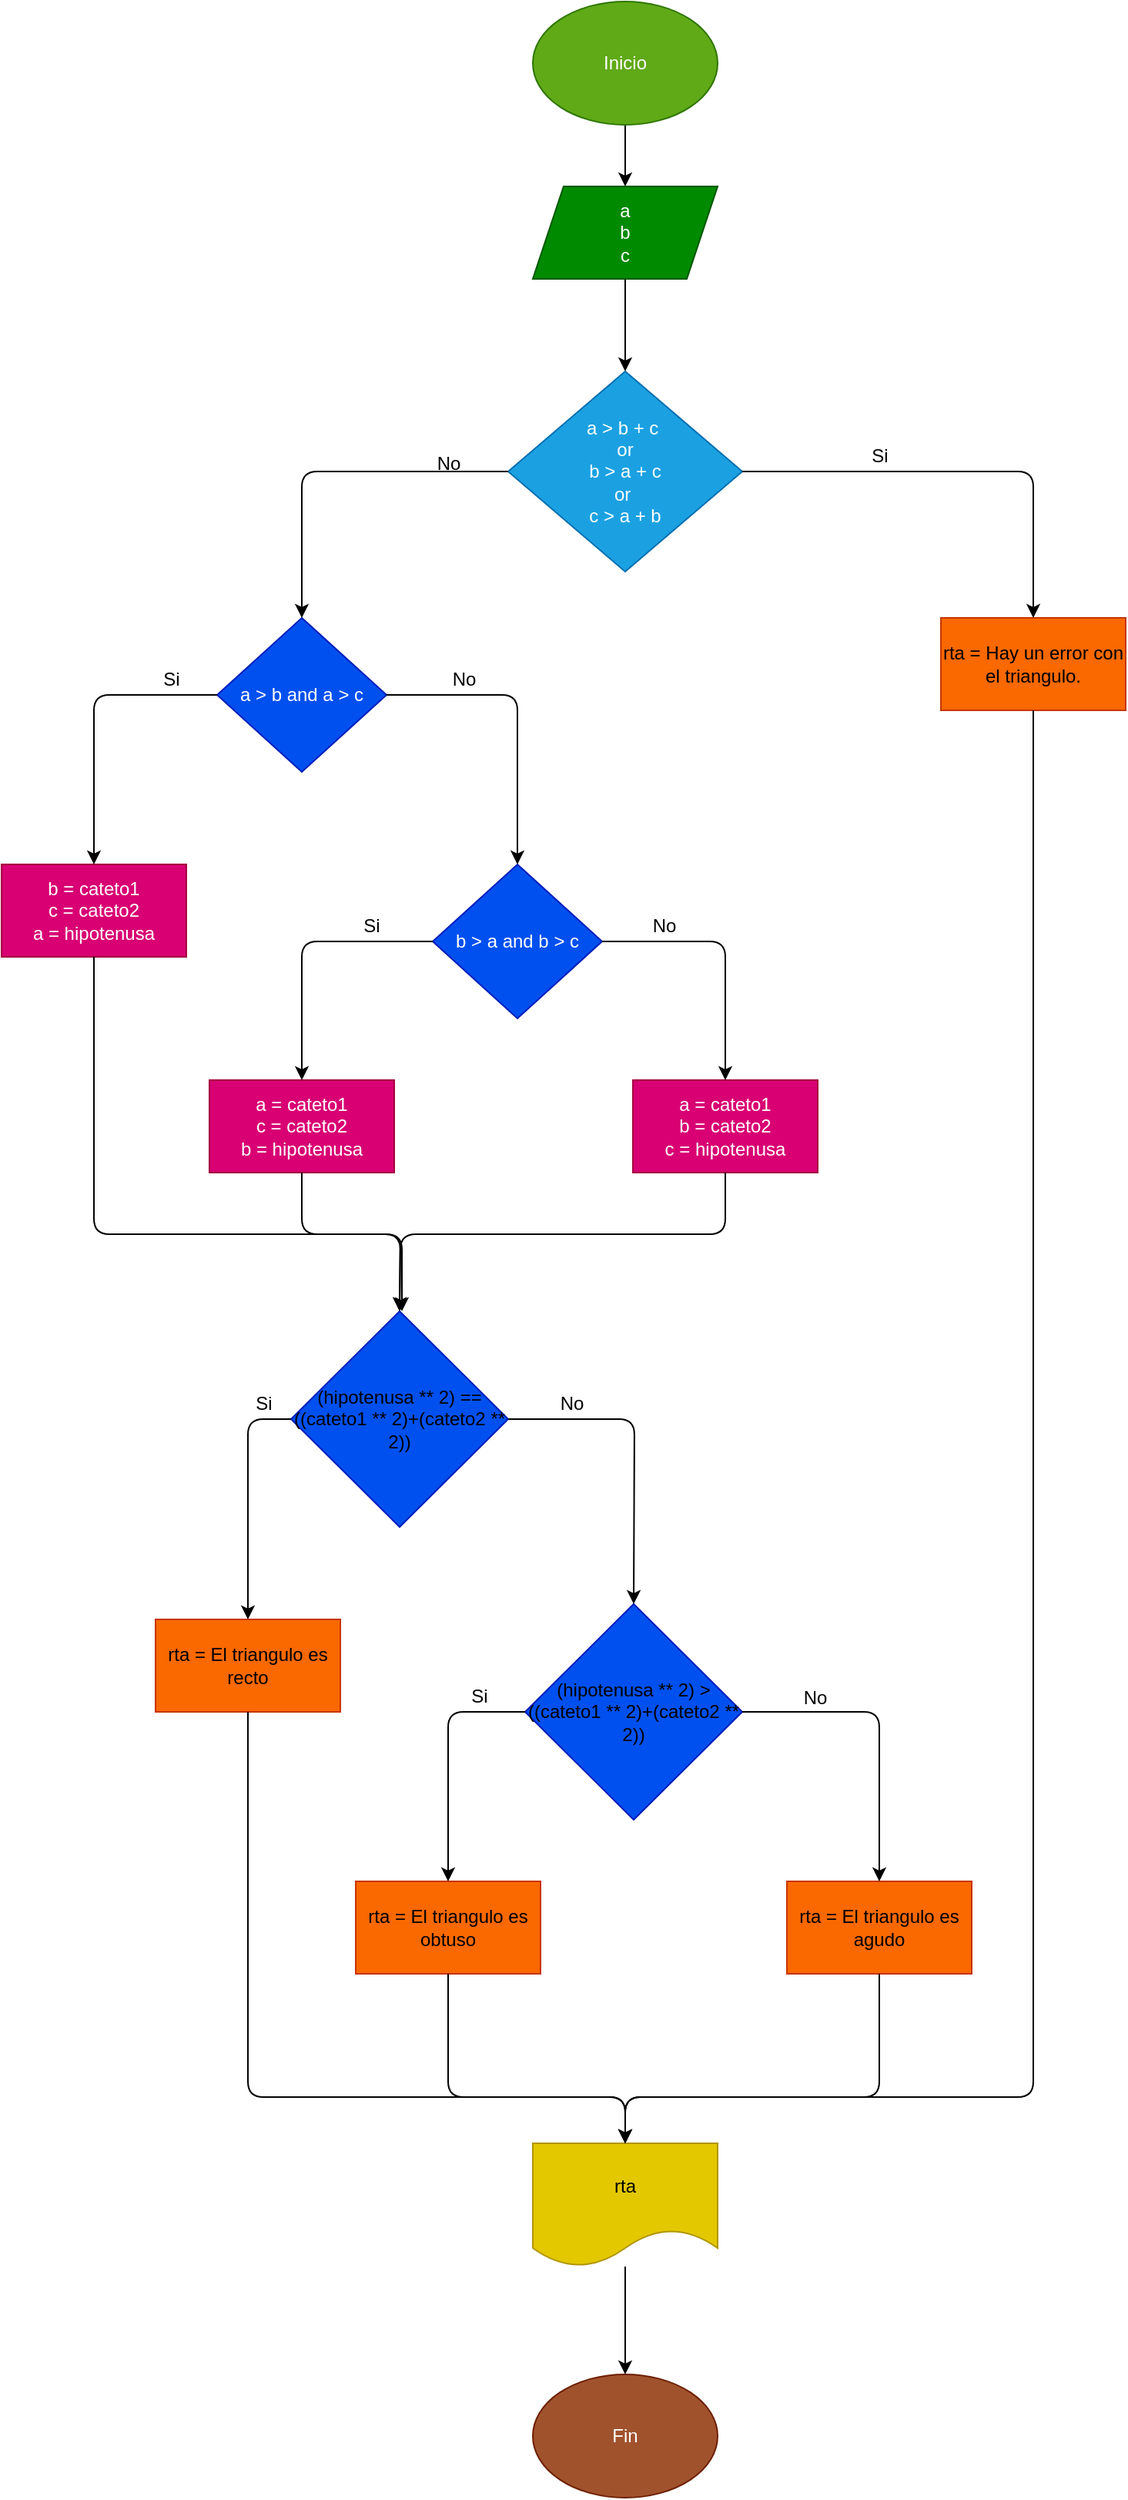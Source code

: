 <mxfile>
    <diagram id="dJqdhGn4pqWfd-K8geJk" name="Page-1">
        <mxGraphModel dx="1047" dy="776" grid="1" gridSize="10" guides="1" tooltips="1" connect="1" arrows="1" fold="1" page="1" pageScale="1" pageWidth="850" pageHeight="1100" math="0" shadow="0">
            <root>
                <mxCell id="0"/>
                <mxCell id="1" parent="0"/>
                <mxCell id="21" value="" style="edgeStyle=none;html=1;" edge="1" parent="1" source="2" target="3">
                    <mxGeometry relative="1" as="geometry"/>
                </mxCell>
                <mxCell id="2" value="Inicio" style="ellipse;whiteSpace=wrap;html=1;fillColor=#60a917;fontColor=#ffffff;strokeColor=#2D7600;" vertex="1" parent="1">
                    <mxGeometry x="365" width="120" height="80" as="geometry"/>
                </mxCell>
                <mxCell id="22" value="" style="edgeStyle=none;html=1;" edge="1" parent="1" source="3" target="4">
                    <mxGeometry relative="1" as="geometry"/>
                </mxCell>
                <mxCell id="3" value="a&lt;br&gt;b&lt;br&gt;c" style="shape=parallelogram;perimeter=parallelogramPerimeter;whiteSpace=wrap;html=1;fixedSize=1;fillColor=#008a00;fontColor=#ffffff;strokeColor=#005700;" vertex="1" parent="1">
                    <mxGeometry x="365" y="120" width="120" height="60" as="geometry"/>
                </mxCell>
                <mxCell id="4" value="a &amp;gt; b + c&amp;nbsp;&lt;br&gt;or&lt;br&gt;b &amp;gt; a + c&lt;br&gt;or&amp;nbsp;&lt;br&gt;c &amp;gt; a + b" style="rhombus;whiteSpace=wrap;html=1;fillColor=#1ba1e2;fontColor=#ffffff;strokeColor=#006EAF;" vertex="1" parent="1">
                    <mxGeometry x="349" y="240" width="152" height="130" as="geometry"/>
                </mxCell>
                <mxCell id="5" value="rta = Hay un error con el triangulo." style="rounded=0;whiteSpace=wrap;html=1;fillColor=#fa6800;fontColor=#000000;strokeColor=#C73500;" vertex="1" parent="1">
                    <mxGeometry x="630" y="400" width="120" height="60" as="geometry"/>
                </mxCell>
                <mxCell id="6" value="a &amp;gt; b and a &amp;gt; c" style="rhombus;whiteSpace=wrap;html=1;fillColor=#0050ef;fontColor=#ffffff;strokeColor=#001DBC;" vertex="1" parent="1">
                    <mxGeometry x="160" y="400" width="110" height="100" as="geometry"/>
                </mxCell>
                <mxCell id="7" value="b = cateto1&lt;br&gt;c = cateto2&lt;br&gt;a = hipotenusa" style="rounded=0;whiteSpace=wrap;html=1;fillColor=#d80073;fontColor=#ffffff;strokeColor=#A50040;" vertex="1" parent="1">
                    <mxGeometry x="20" y="560" width="120" height="60" as="geometry"/>
                </mxCell>
                <mxCell id="8" value="b &amp;gt; a and b &amp;gt; c" style="rhombus;whiteSpace=wrap;html=1;fillColor=#0050ef;fontColor=#ffffff;strokeColor=#001DBC;" vertex="1" parent="1">
                    <mxGeometry x="300" y="560" width="110" height="100" as="geometry"/>
                </mxCell>
                <mxCell id="9" value="a = cateto1&lt;br&gt;c = cateto2&lt;br&gt;b = hipotenusa" style="rounded=0;whiteSpace=wrap;html=1;fillColor=#d80073;fontColor=#ffffff;strokeColor=#A50040;" vertex="1" parent="1">
                    <mxGeometry x="155" y="700" width="120" height="60" as="geometry"/>
                </mxCell>
                <mxCell id="11" value="a = cateto1&lt;br&gt;b = cateto2&lt;br&gt;c = hipotenusa" style="rounded=0;whiteSpace=wrap;html=1;fillColor=#d80073;fontColor=#ffffff;strokeColor=#A50040;" vertex="1" parent="1">
                    <mxGeometry x="430" y="700" width="120" height="60" as="geometry"/>
                </mxCell>
                <mxCell id="13" value="(hipotenusa ** 2) == ((cateto1 ** 2)+(cateto2 ** 2))" style="rhombus;whiteSpace=wrap;html=1;fillColor=#0050ef;strokeColor=#001DBC;" vertex="1" parent="1">
                    <mxGeometry x="208" y="850" width="141" height="140" as="geometry"/>
                </mxCell>
                <mxCell id="14" value="rta = El triangulo es recto" style="rounded=0;whiteSpace=wrap;html=1;fillColor=#fa6800;fontColor=#000000;strokeColor=#C73500;" vertex="1" parent="1">
                    <mxGeometry x="120" y="1050" width="120" height="60" as="geometry"/>
                </mxCell>
                <mxCell id="16" value="(hipotenusa ** 2) &gt; ((cateto1 ** 2)+(cateto2 ** 2))" style="rhombus;whiteSpace=wrap;html=1;fillColor=#0050ef;strokeColor=#001DBC;" vertex="1" parent="1">
                    <mxGeometry x="360" y="1040" width="141" height="140" as="geometry"/>
                </mxCell>
                <mxCell id="17" value="rta = El triangulo es agudo" style="rounded=0;whiteSpace=wrap;html=1;fillColor=#fa6800;fontColor=#000000;strokeColor=#C73500;" vertex="1" parent="1">
                    <mxGeometry x="530" y="1220" width="120" height="60" as="geometry"/>
                </mxCell>
                <mxCell id="18" value="rta = El triangulo es obtuso" style="rounded=0;whiteSpace=wrap;html=1;fillColor=#fa6800;fontColor=#000000;strokeColor=#C73500;" vertex="1" parent="1">
                    <mxGeometry x="250" y="1220" width="120" height="60" as="geometry"/>
                </mxCell>
                <mxCell id="40" value="" style="edgeStyle=none;html=1;" edge="1" parent="1" source="19" target="20">
                    <mxGeometry relative="1" as="geometry"/>
                </mxCell>
                <mxCell id="19" value="rta" style="shape=document;whiteSpace=wrap;html=1;boundedLbl=1;fillColor=#e3c800;fontColor=#000000;strokeColor=#B09500;" vertex="1" parent="1">
                    <mxGeometry x="365" y="1390" width="120" height="80" as="geometry"/>
                </mxCell>
                <mxCell id="20" value="Fin" style="ellipse;whiteSpace=wrap;html=1;fillColor=#a0522d;fontColor=#ffffff;strokeColor=#6D1F00;" vertex="1" parent="1">
                    <mxGeometry x="365" y="1540" width="120" height="80" as="geometry"/>
                </mxCell>
                <mxCell id="23" value="" style="endArrow=classic;html=1;exitX=0;exitY=0.5;exitDx=0;exitDy=0;entryX=0.5;entryY=0;entryDx=0;entryDy=0;" edge="1" parent="1" source="4" target="6">
                    <mxGeometry width="50" height="50" relative="1" as="geometry">
                        <mxPoint x="210" y="300" as="sourcePoint"/>
                        <mxPoint x="260" y="250" as="targetPoint"/>
                        <Array as="points">
                            <mxPoint x="215" y="305"/>
                        </Array>
                    </mxGeometry>
                </mxCell>
                <mxCell id="24" value="" style="endArrow=classic;html=1;exitX=1;exitY=0.5;exitDx=0;exitDy=0;entryX=0.5;entryY=0;entryDx=0;entryDy=0;" edge="1" parent="1" source="4" target="5">
                    <mxGeometry width="50" height="50" relative="1" as="geometry">
                        <mxPoint x="560" y="350" as="sourcePoint"/>
                        <mxPoint x="610" y="300" as="targetPoint"/>
                        <Array as="points">
                            <mxPoint x="690" y="305"/>
                        </Array>
                    </mxGeometry>
                </mxCell>
                <mxCell id="25" value="" style="endArrow=classic;html=1;exitX=0;exitY=0.5;exitDx=0;exitDy=0;entryX=0.5;entryY=0;entryDx=0;entryDy=0;" edge="1" parent="1" source="6" target="7">
                    <mxGeometry width="50" height="50" relative="1" as="geometry">
                        <mxPoint x="190" y="610" as="sourcePoint"/>
                        <mxPoint x="240" y="560" as="targetPoint"/>
                        <Array as="points">
                            <mxPoint x="80" y="450"/>
                        </Array>
                    </mxGeometry>
                </mxCell>
                <mxCell id="26" value="" style="endArrow=classic;html=1;exitX=1;exitY=0.5;exitDx=0;exitDy=0;entryX=0.5;entryY=0;entryDx=0;entryDy=0;" edge="1" parent="1" source="6" target="8">
                    <mxGeometry width="50" height="50" relative="1" as="geometry">
                        <mxPoint x="390" y="670" as="sourcePoint"/>
                        <mxPoint x="440" y="620" as="targetPoint"/>
                        <Array as="points">
                            <mxPoint x="355" y="450"/>
                        </Array>
                    </mxGeometry>
                </mxCell>
                <mxCell id="27" value="" style="endArrow=classic;html=1;exitX=0;exitY=0.5;exitDx=0;exitDy=0;entryX=0.5;entryY=0;entryDx=0;entryDy=0;" edge="1" parent="1" source="8" target="9">
                    <mxGeometry width="50" height="50" relative="1" as="geometry">
                        <mxPoint x="230" y="620" as="sourcePoint"/>
                        <mxPoint x="280" y="570" as="targetPoint"/>
                        <Array as="points">
                            <mxPoint x="215" y="610"/>
                        </Array>
                    </mxGeometry>
                </mxCell>
                <mxCell id="28" value="" style="endArrow=classic;html=1;exitX=1;exitY=0.5;exitDx=0;exitDy=0;entryX=0.5;entryY=0;entryDx=0;entryDy=0;" edge="1" parent="1" source="8" target="11">
                    <mxGeometry width="50" height="50" relative="1" as="geometry">
                        <mxPoint x="450" y="690" as="sourcePoint"/>
                        <mxPoint x="500" y="640" as="targetPoint"/>
                        <Array as="points">
                            <mxPoint x="490" y="610"/>
                        </Array>
                    </mxGeometry>
                </mxCell>
                <mxCell id="29" value="" style="endArrow=classic;html=1;exitX=0.5;exitY=1;exitDx=0;exitDy=0;entryX=0.5;entryY=0;entryDx=0;entryDy=0;" edge="1" parent="1" source="7" target="13">
                    <mxGeometry width="50" height="50" relative="1" as="geometry">
                        <mxPoint x="50" y="830" as="sourcePoint"/>
                        <mxPoint x="100" y="780" as="targetPoint"/>
                        <Array as="points">
                            <mxPoint x="80" y="800"/>
                            <mxPoint x="279" y="800"/>
                        </Array>
                    </mxGeometry>
                </mxCell>
                <mxCell id="30" value="" style="endArrow=classic;html=1;exitX=0.5;exitY=1;exitDx=0;exitDy=0;" edge="1" parent="1" source="9">
                    <mxGeometry width="50" height="50" relative="1" as="geometry">
                        <mxPoint x="350" y="840" as="sourcePoint"/>
                        <mxPoint x="280" y="850" as="targetPoint"/>
                        <Array as="points">
                            <mxPoint x="215" y="800"/>
                            <mxPoint x="280" y="800"/>
                        </Array>
                    </mxGeometry>
                </mxCell>
                <mxCell id="31" value="" style="endArrow=classic;html=1;exitX=0.5;exitY=1;exitDx=0;exitDy=0;entryX=0.5;entryY=0;entryDx=0;entryDy=0;" edge="1" parent="1" source="11" target="13">
                    <mxGeometry width="50" height="50" relative="1" as="geometry">
                        <mxPoint x="440" y="890" as="sourcePoint"/>
                        <mxPoint x="490" y="840" as="targetPoint"/>
                        <Array as="points">
                            <mxPoint x="490" y="800"/>
                            <mxPoint x="279" y="800"/>
                        </Array>
                    </mxGeometry>
                </mxCell>
                <mxCell id="32" value="" style="endArrow=classic;html=1;exitX=0;exitY=0.5;exitDx=0;exitDy=0;entryX=0.5;entryY=0;entryDx=0;entryDy=0;" edge="1" parent="1" source="13" target="14">
                    <mxGeometry width="50" height="50" relative="1" as="geometry">
                        <mxPoint x="50" y="1010" as="sourcePoint"/>
                        <mxPoint x="100" y="960" as="targetPoint"/>
                        <Array as="points">
                            <mxPoint x="180" y="920"/>
                        </Array>
                    </mxGeometry>
                </mxCell>
                <mxCell id="33" value="" style="endArrow=classic;html=1;exitX=1;exitY=0.5;exitDx=0;exitDy=0;entryX=0.5;entryY=0;entryDx=0;entryDy=0;" edge="1" parent="1" source="13" target="16">
                    <mxGeometry width="50" height="50" relative="1" as="geometry">
                        <mxPoint x="450" y="1010" as="sourcePoint"/>
                        <mxPoint x="500" y="960" as="targetPoint"/>
                        <Array as="points">
                            <mxPoint x="431" y="920"/>
                        </Array>
                    </mxGeometry>
                </mxCell>
                <mxCell id="34" value="" style="endArrow=classic;html=1;exitX=0;exitY=0.5;exitDx=0;exitDy=0;entryX=0.5;entryY=0;entryDx=0;entryDy=0;" edge="1" parent="1" source="16" target="18">
                    <mxGeometry width="50" height="50" relative="1" as="geometry">
                        <mxPoint x="270" y="1210" as="sourcePoint"/>
                        <mxPoint x="320" y="1160" as="targetPoint"/>
                        <Array as="points">
                            <mxPoint x="310" y="1110"/>
                        </Array>
                    </mxGeometry>
                </mxCell>
                <mxCell id="35" value="" style="endArrow=classic;html=1;exitX=1;exitY=0.5;exitDx=0;exitDy=0;entryX=0.5;entryY=0;entryDx=0;entryDy=0;" edge="1" parent="1" source="16" target="17">
                    <mxGeometry width="50" height="50" relative="1" as="geometry">
                        <mxPoint x="560" y="1180" as="sourcePoint"/>
                        <mxPoint x="610" y="1130" as="targetPoint"/>
                        <Array as="points">
                            <mxPoint x="590" y="1110"/>
                        </Array>
                    </mxGeometry>
                </mxCell>
                <mxCell id="36" value="" style="endArrow=classic;html=1;exitX=0.5;exitY=1;exitDx=0;exitDy=0;entryX=0.5;entryY=0;entryDx=0;entryDy=0;" edge="1" parent="1" source="14" target="19">
                    <mxGeometry width="50" height="50" relative="1" as="geometry">
                        <mxPoint x="170" y="1400" as="sourcePoint"/>
                        <mxPoint x="220" y="1350" as="targetPoint"/>
                        <Array as="points">
                            <mxPoint x="180" y="1360"/>
                            <mxPoint x="425" y="1360"/>
                        </Array>
                    </mxGeometry>
                </mxCell>
                <mxCell id="37" value="" style="endArrow=classic;html=1;exitX=0.5;exitY=1;exitDx=0;exitDy=0;entryX=0.5;entryY=0;entryDx=0;entryDy=0;" edge="1" parent="1" source="18" target="19">
                    <mxGeometry width="50" height="50" relative="1" as="geometry">
                        <mxPoint x="350" y="1330" as="sourcePoint"/>
                        <mxPoint x="400" y="1280" as="targetPoint"/>
                        <Array as="points">
                            <mxPoint x="310" y="1360"/>
                            <mxPoint x="425" y="1360"/>
                        </Array>
                    </mxGeometry>
                </mxCell>
                <mxCell id="38" value="" style="endArrow=classic;html=1;exitX=0.5;exitY=1;exitDx=0;exitDy=0;entryX=0.5;entryY=0;entryDx=0;entryDy=0;" edge="1" parent="1" source="17" target="19">
                    <mxGeometry width="50" height="50" relative="1" as="geometry">
                        <mxPoint x="620" y="1420" as="sourcePoint"/>
                        <mxPoint x="670" y="1370" as="targetPoint"/>
                        <Array as="points">
                            <mxPoint x="590" y="1360"/>
                            <mxPoint x="425" y="1360"/>
                        </Array>
                    </mxGeometry>
                </mxCell>
                <mxCell id="39" value="" style="endArrow=classic;html=1;exitX=0.5;exitY=1;exitDx=0;exitDy=0;entryX=0.5;entryY=0;entryDx=0;entryDy=0;" edge="1" parent="1" source="5" target="19">
                    <mxGeometry width="50" height="50" relative="1" as="geometry">
                        <mxPoint x="610" y="660" as="sourcePoint"/>
                        <mxPoint x="660" y="610" as="targetPoint"/>
                        <Array as="points">
                            <mxPoint x="690" y="1360"/>
                            <mxPoint x="425" y="1360"/>
                        </Array>
                    </mxGeometry>
                </mxCell>
                <mxCell id="46" value="Si" style="text;html=1;align=center;verticalAlign=middle;resizable=0;points=[];autosize=1;strokeColor=none;fillColor=none;" vertex="1" parent="1">
                    <mxGeometry x="575" y="280" width="30" height="30" as="geometry"/>
                </mxCell>
                <mxCell id="47" value="No" style="text;html=1;align=center;verticalAlign=middle;resizable=0;points=[];autosize=1;strokeColor=none;fillColor=none;" vertex="1" parent="1">
                    <mxGeometry x="290" y="285" width="40" height="30" as="geometry"/>
                </mxCell>
                <mxCell id="48" value="Si" style="text;html=1;align=center;verticalAlign=middle;resizable=0;points=[];autosize=1;strokeColor=none;fillColor=none;" vertex="1" parent="1">
                    <mxGeometry x="115" y="425" width="30" height="30" as="geometry"/>
                </mxCell>
                <mxCell id="49" value="No" style="text;html=1;align=center;verticalAlign=middle;resizable=0;points=[];autosize=1;strokeColor=none;fillColor=none;" vertex="1" parent="1">
                    <mxGeometry x="300" y="425" width="40" height="30" as="geometry"/>
                </mxCell>
                <mxCell id="50" value="Si" style="text;html=1;align=center;verticalAlign=middle;resizable=0;points=[];autosize=1;strokeColor=none;fillColor=none;" vertex="1" parent="1">
                    <mxGeometry x="245" y="585" width="30" height="30" as="geometry"/>
                </mxCell>
                <mxCell id="51" value="No" style="text;html=1;align=center;verticalAlign=middle;resizable=0;points=[];autosize=1;strokeColor=none;fillColor=none;" vertex="1" parent="1">
                    <mxGeometry x="430" y="585" width="40" height="30" as="geometry"/>
                </mxCell>
                <mxCell id="52" value="Si" style="text;html=1;align=center;verticalAlign=middle;resizable=0;points=[];autosize=1;strokeColor=none;fillColor=none;" vertex="1" parent="1">
                    <mxGeometry x="175" y="895" width="30" height="30" as="geometry"/>
                </mxCell>
                <mxCell id="53" value="No" style="text;html=1;align=center;verticalAlign=middle;resizable=0;points=[];autosize=1;strokeColor=none;fillColor=none;" vertex="1" parent="1">
                    <mxGeometry x="370" y="895" width="40" height="30" as="geometry"/>
                </mxCell>
                <mxCell id="54" value="Si" style="text;html=1;align=center;verticalAlign=middle;resizable=0;points=[];autosize=1;strokeColor=none;fillColor=none;" vertex="1" parent="1">
                    <mxGeometry x="315" y="1085" width="30" height="30" as="geometry"/>
                </mxCell>
                <mxCell id="56" value="No" style="text;html=1;align=center;verticalAlign=middle;resizable=0;points=[];autosize=1;strokeColor=none;fillColor=none;" vertex="1" parent="1">
                    <mxGeometry x="528" y="1086" width="40" height="30" as="geometry"/>
                </mxCell>
            </root>
        </mxGraphModel>
    </diagram>
</mxfile>